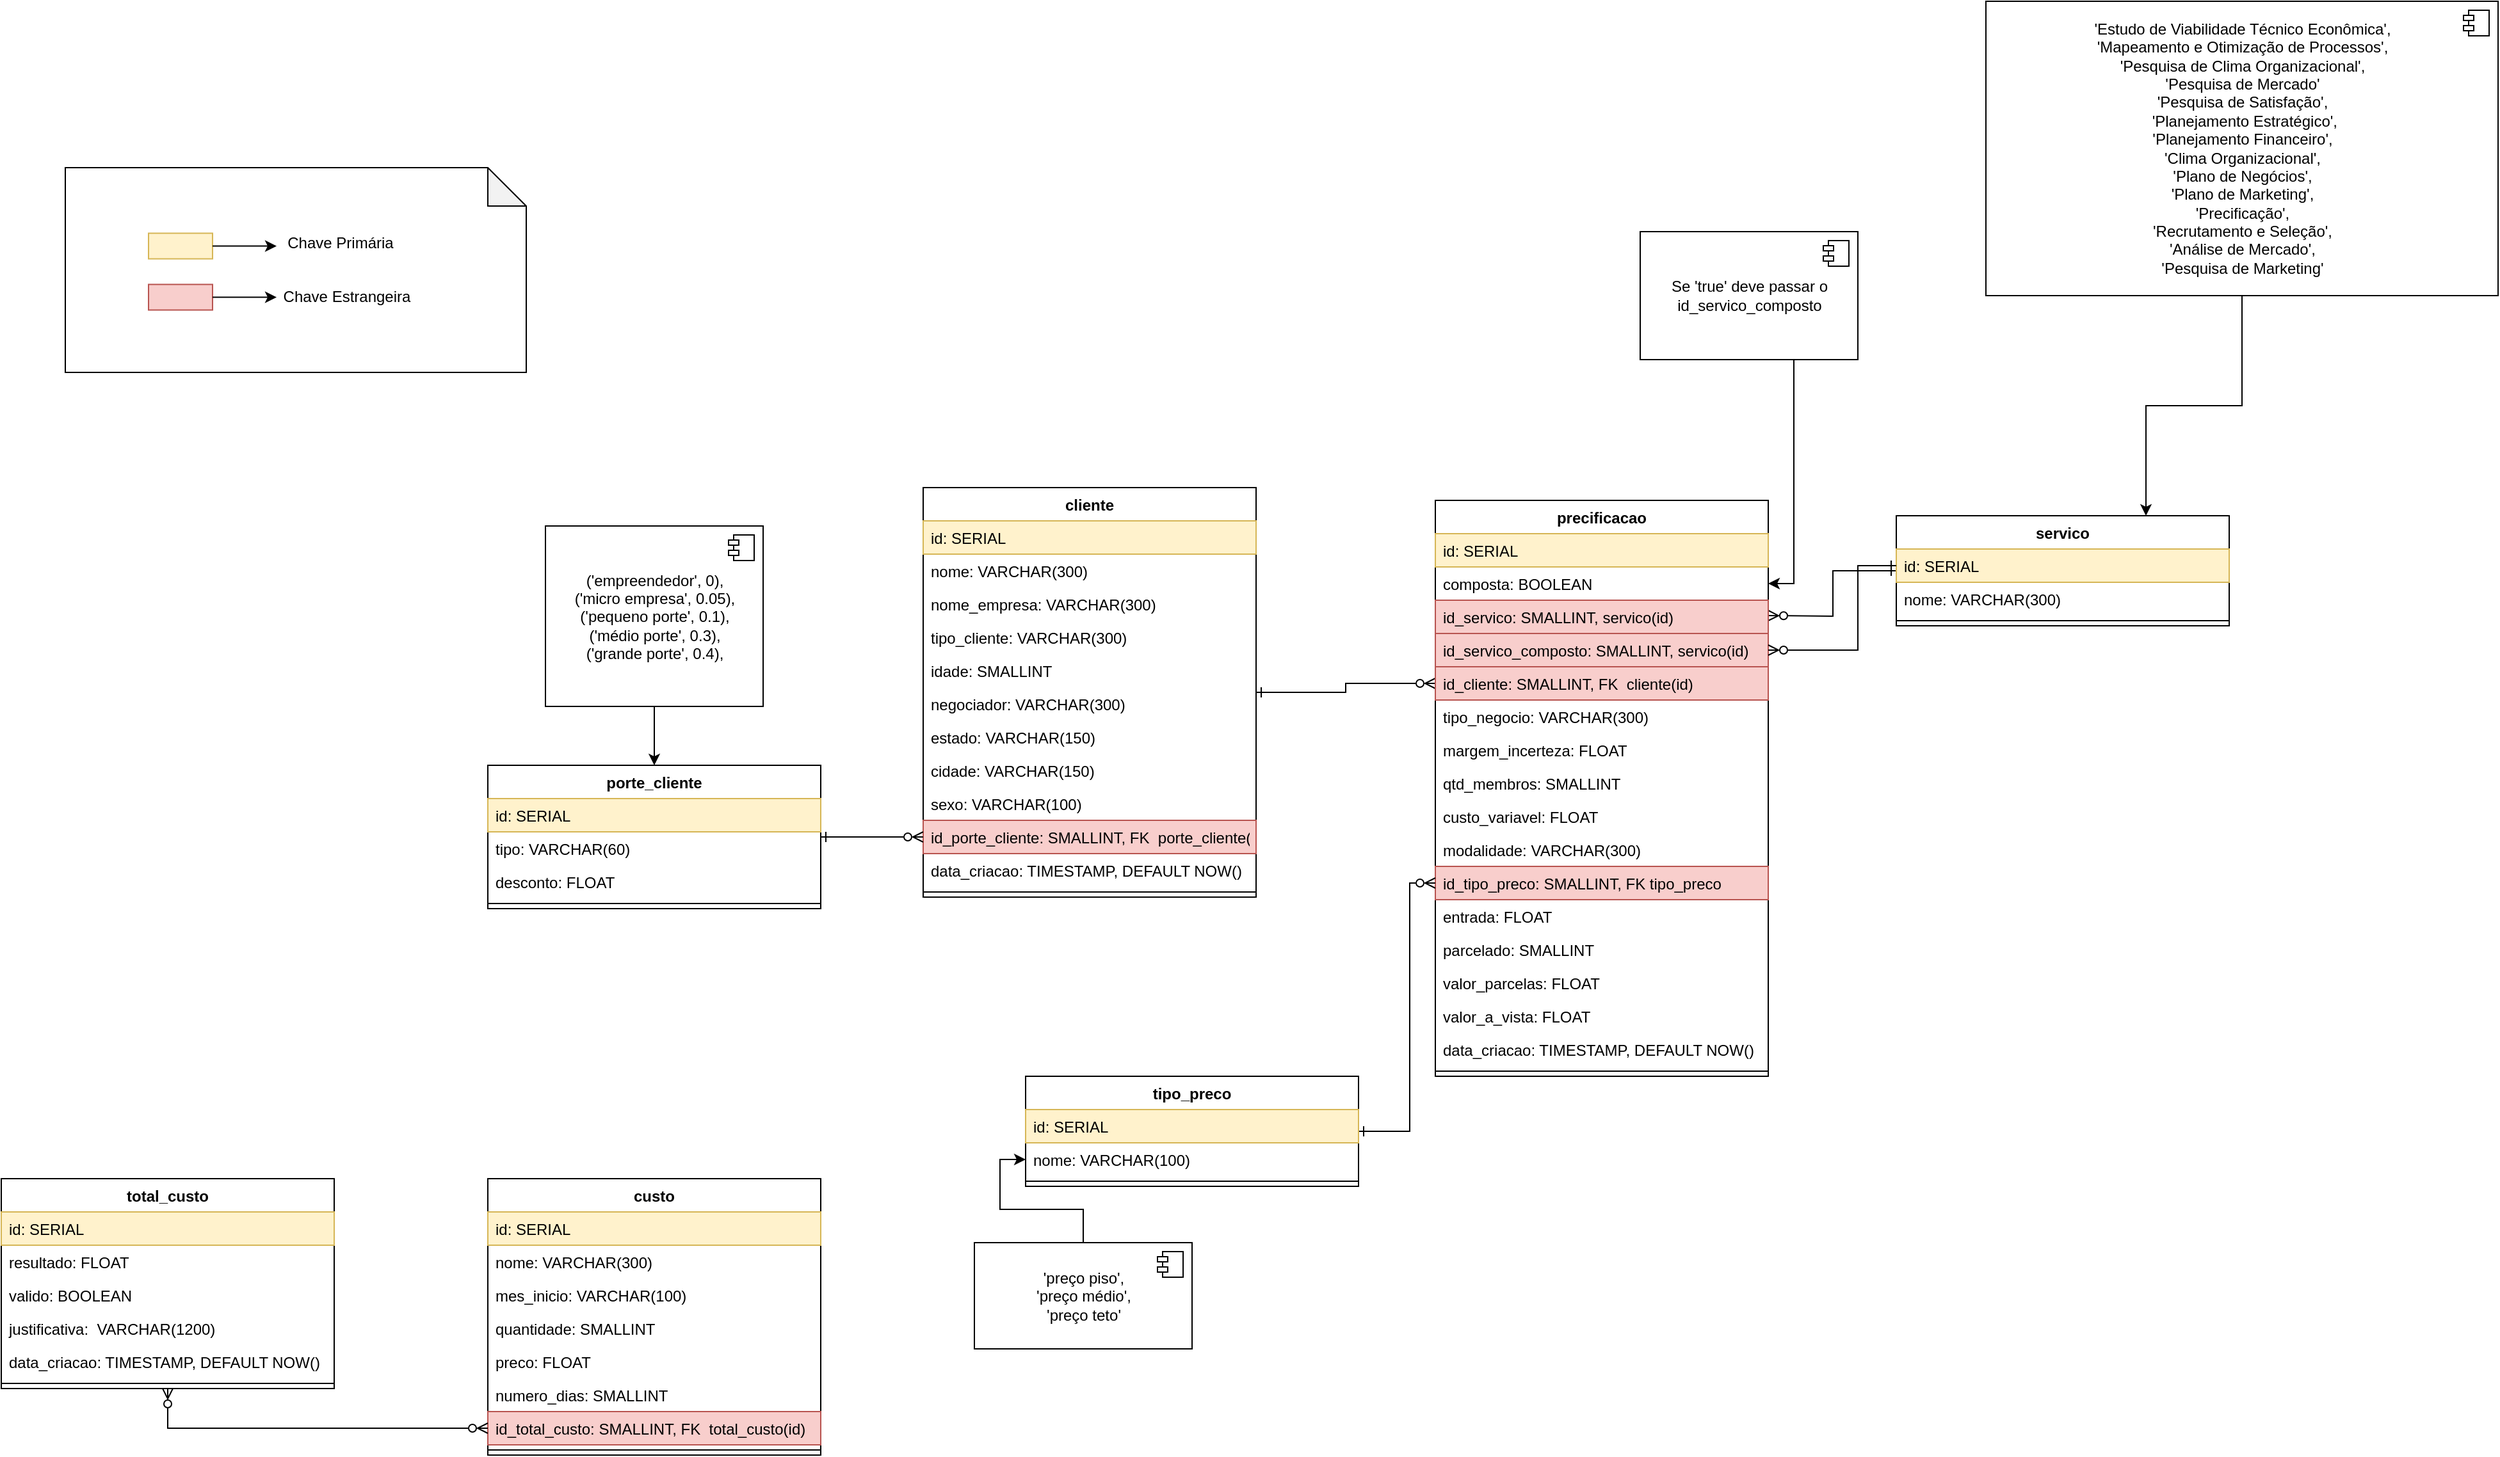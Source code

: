 <mxfile version="22.0.2" type="device">
  <diagram name="Página-1" id="OojbVuxw93xa1ULGr0nL">
    <mxGraphModel dx="1333" dy="753" grid="1" gridSize="10" guides="1" tooltips="1" connect="1" arrows="1" fold="1" page="1" pageScale="1" pageWidth="827" pageHeight="1169" math="0" shadow="0">
      <root>
        <mxCell id="0" />
        <mxCell id="1" parent="0" />
        <mxCell id="Xt7bGyLg8HDcr2M8Km3x-40" style="edgeStyle=orthogonalEdgeStyle;rounded=0;orthogonalLoop=1;jettySize=auto;html=1;endArrow=ERzeroToMany;endFill=0;startArrow=ERone;startFill=0;" parent="1" source="eECu6zsZxVr2fr7YNmku-34" edge="1">
          <mxGeometry relative="1" as="geometry">
            <mxPoint x="1490" y="620" as="targetPoint" />
          </mxGeometry>
        </mxCell>
        <mxCell id="eECu6zsZxVr2fr7YNmku-34" value="servico" style="swimlane;fontStyle=1;align=center;verticalAlign=top;childLayout=stackLayout;horizontal=1;startSize=26;horizontalStack=0;resizeParent=1;resizeParentMax=0;resizeLast=0;collapsible=1;marginBottom=0;" parent="1" vertex="1">
          <mxGeometry x="1590" y="542" width="260" height="86" as="geometry" />
        </mxCell>
        <mxCell id="eECu6zsZxVr2fr7YNmku-35" value="id: SERIAL" style="text;align=left;verticalAlign=top;spacingLeft=4;spacingRight=4;overflow=hidden;rotatable=0;points=[[0,0.5],[1,0.5]];portConstraint=eastwest;fillColor=#fff2cc;strokeColor=#d6b656;" parent="eECu6zsZxVr2fr7YNmku-34" vertex="1">
          <mxGeometry y="26" width="260" height="26" as="geometry" />
        </mxCell>
        <mxCell id="eECu6zsZxVr2fr7YNmku-36" value="nome: VARCHAR(300)" style="text;align=left;verticalAlign=top;spacingLeft=4;spacingRight=4;overflow=hidden;rotatable=0;points=[[0,0.5],[1,0.5]];portConstraint=eastwest;rounded=0;shadow=0;html=0;" parent="eECu6zsZxVr2fr7YNmku-34" vertex="1">
          <mxGeometry y="52" width="260" height="26" as="geometry" />
        </mxCell>
        <mxCell id="eECu6zsZxVr2fr7YNmku-37" value="" style="line;strokeWidth=1;fillColor=none;align=left;verticalAlign=middle;spacingTop=-1;spacingLeft=3;spacingRight=3;rotatable=0;labelPosition=right;points=[];portConstraint=eastwest;strokeColor=inherit;" parent="eECu6zsZxVr2fr7YNmku-34" vertex="1">
          <mxGeometry y="78" width="260" height="8" as="geometry" />
        </mxCell>
        <mxCell id="Xt7bGyLg8HDcr2M8Km3x-41" style="edgeStyle=orthogonalEdgeStyle;rounded=0;orthogonalLoop=1;jettySize=auto;html=1;entryX=0.75;entryY=0;entryDx=0;entryDy=0;" parent="1" source="eECu6zsZxVr2fr7YNmku-39" target="eECu6zsZxVr2fr7YNmku-34" edge="1">
          <mxGeometry relative="1" as="geometry" />
        </mxCell>
        <mxCell id="eECu6zsZxVr2fr7YNmku-39" value="&#39;Estudo de Viabilidade Técnico Econômica&#39;, &lt;br&gt;&#39;Mapeamento e Otimização de Processos&#39;,&lt;br style=&quot;border-color: var(--border-color); padding: 0px; margin: 0px; text-align: left;&quot;&gt;&lt;span style=&quot;text-align: left;&quot;&gt;&#39;Pesquisa de Clima Organizacional&#39;,&lt;br&gt;&#39;Pesquisa de Mercado&#39;&lt;br&gt;&#39;Pesquisa de Satisfação&#39;,&lt;br&gt;&amp;nbsp;&#39;Planejamento Estratégico&#39;,&lt;br&gt;&#39;Planejamento Financeiro&#39;,&lt;br&gt;&#39;Clima Organizacional&#39;,&lt;br&gt;&#39;Plano de Negócios&#39;,&lt;br&gt;&#39;Plano de Marketing&#39;,&lt;br&gt;&#39;Precificação&#39;,&lt;br&gt;&#39;Recrutamento e Seleção&#39;,&lt;br&gt;&#39;Análise de Mercado&#39;,&lt;br&gt;&#39;Pesquisa de Marketing&#39;&lt;br&gt;&lt;/span&gt;" style="html=1;dropTarget=0;" parent="1" vertex="1">
          <mxGeometry x="1660" y="140" width="400" height="230" as="geometry" />
        </mxCell>
        <mxCell id="eECu6zsZxVr2fr7YNmku-40" value="" style="shape=module;jettyWidth=8;jettyHeight=4;" parent="eECu6zsZxVr2fr7YNmku-39" vertex="1">
          <mxGeometry x="1" width="20" height="20" relative="1" as="geometry">
            <mxPoint x="-27" y="7" as="offset" />
          </mxGeometry>
        </mxCell>
        <mxCell id="eECu6zsZxVr2fr7YNmku-97" value="" style="group" parent="1" vertex="1" connectable="0">
          <mxGeometry x="160" y="270" width="360" height="160" as="geometry" />
        </mxCell>
        <mxCell id="eECu6zsZxVr2fr7YNmku-98" value="" style="shape=note;whiteSpace=wrap;html=1;backgroundOutline=1;darkOpacity=0.05;" parent="eECu6zsZxVr2fr7YNmku-97" vertex="1">
          <mxGeometry width="360" height="160" as="geometry" />
        </mxCell>
        <mxCell id="eECu6zsZxVr2fr7YNmku-99" value="" style="group" parent="eECu6zsZxVr2fr7YNmku-97" vertex="1" connectable="0">
          <mxGeometry x="65" y="46.25" width="210" height="67.5" as="geometry" />
        </mxCell>
        <mxCell id="eECu6zsZxVr2fr7YNmku-100" value="" style="rounded=0;whiteSpace=wrap;html=1;fillColor=#f8cecc;strokeColor=#b85450;" parent="eECu6zsZxVr2fr7YNmku-99" vertex="1">
          <mxGeometry y="45" width="50" height="20" as="geometry" />
        </mxCell>
        <mxCell id="eECu6zsZxVr2fr7YNmku-101" value="" style="rounded=0;whiteSpace=wrap;html=1;fillColor=#fff2cc;strokeColor=#d6b656;" parent="eECu6zsZxVr2fr7YNmku-99" vertex="1">
          <mxGeometry y="5" width="50" height="20" as="geometry" />
        </mxCell>
        <mxCell id="eECu6zsZxVr2fr7YNmku-102" value="Chave Primária" style="text;html=1;strokeColor=none;fillColor=none;align=center;verticalAlign=middle;whiteSpace=wrap;rounded=0;" parent="eECu6zsZxVr2fr7YNmku-99" vertex="1">
          <mxGeometry x="100" width="100" height="25" as="geometry" />
        </mxCell>
        <mxCell id="eECu6zsZxVr2fr7YNmku-103" value="Chave Estrangeira" style="text;html=1;strokeColor=none;fillColor=none;align=center;verticalAlign=middle;whiteSpace=wrap;rounded=0;" parent="eECu6zsZxVr2fr7YNmku-99" vertex="1">
          <mxGeometry x="100" y="42.5" width="110" height="25" as="geometry" />
        </mxCell>
        <mxCell id="eECu6zsZxVr2fr7YNmku-104" value="" style="endArrow=classic;html=1;rounded=0;exitX=1;exitY=0.5;exitDx=0;exitDy=0;entryX=0;entryY=0.5;entryDx=0;entryDy=0;" parent="eECu6zsZxVr2fr7YNmku-99" source="eECu6zsZxVr2fr7YNmku-100" target="eECu6zsZxVr2fr7YNmku-103" edge="1">
          <mxGeometry width="50" height="50" relative="1" as="geometry">
            <mxPoint x="50" y="95" as="sourcePoint" />
            <mxPoint x="100" y="45" as="targetPoint" />
            <Array as="points">
              <mxPoint x="70" y="55" />
            </Array>
          </mxGeometry>
        </mxCell>
        <mxCell id="eECu6zsZxVr2fr7YNmku-105" value="" style="endArrow=classic;html=1;rounded=0;exitX=1;exitY=0.5;exitDx=0;exitDy=0;" parent="eECu6zsZxVr2fr7YNmku-99" source="eECu6zsZxVr2fr7YNmku-101" edge="1">
          <mxGeometry width="50" height="50" relative="1" as="geometry">
            <mxPoint x="90" y="155" as="sourcePoint" />
            <mxPoint x="100" y="15" as="targetPoint" />
          </mxGeometry>
        </mxCell>
        <mxCell id="Xt7bGyLg8HDcr2M8Km3x-54" style="edgeStyle=orthogonalEdgeStyle;rounded=0;orthogonalLoop=1;jettySize=auto;html=1;entryX=0;entryY=0.5;entryDx=0;entryDy=0;endArrow=ERzeroToMany;endFill=0;startArrow=ERone;startFill=0;" parent="1" source="Xt7bGyLg8HDcr2M8Km3x-1" target="Xt7bGyLg8HDcr2M8Km3x-32" edge="1">
          <mxGeometry relative="1" as="geometry" />
        </mxCell>
        <mxCell id="Xt7bGyLg8HDcr2M8Km3x-1" value="cliente" style="swimlane;fontStyle=1;align=center;verticalAlign=top;childLayout=stackLayout;horizontal=1;startSize=26;horizontalStack=0;resizeParent=1;resizeParentMax=0;resizeLast=0;collapsible=1;marginBottom=0;" parent="1" vertex="1">
          <mxGeometry x="830" y="520" width="260" height="320" as="geometry" />
        </mxCell>
        <mxCell id="Xt7bGyLg8HDcr2M8Km3x-2" value="id: SERIAL" style="text;align=left;verticalAlign=top;spacingLeft=4;spacingRight=4;overflow=hidden;rotatable=0;points=[[0,0.5],[1,0.5]];portConstraint=eastwest;fillColor=#fff2cc;strokeColor=#d6b656;" parent="Xt7bGyLg8HDcr2M8Km3x-1" vertex="1">
          <mxGeometry y="26" width="260" height="26" as="geometry" />
        </mxCell>
        <mxCell id="Xt7bGyLg8HDcr2M8Km3x-3" value="nome: VARCHAR(300)" style="text;align=left;verticalAlign=top;spacingLeft=4;spacingRight=4;overflow=hidden;rotatable=0;points=[[0,0.5],[1,0.5]];portConstraint=eastwest;rounded=0;shadow=0;html=0;" parent="Xt7bGyLg8HDcr2M8Km3x-1" vertex="1">
          <mxGeometry y="52" width="260" height="26" as="geometry" />
        </mxCell>
        <mxCell id="Xt7bGyLg8HDcr2M8Km3x-5" value="nome_empresa: VARCHAR(300)" style="text;align=left;verticalAlign=top;spacingLeft=4;spacingRight=4;overflow=hidden;rotatable=0;points=[[0,0.5],[1,0.5]];portConstraint=eastwest;rounded=0;shadow=0;html=0;" parent="Xt7bGyLg8HDcr2M8Km3x-1" vertex="1">
          <mxGeometry y="78" width="260" height="26" as="geometry" />
        </mxCell>
        <mxCell id="Xt7bGyLg8HDcr2M8Km3x-6" value="tipo_cliente: VARCHAR(300)" style="text;align=left;verticalAlign=top;spacingLeft=4;spacingRight=4;overflow=hidden;rotatable=0;points=[[0,0.5],[1,0.5]];portConstraint=eastwest;rounded=0;shadow=0;html=0;" parent="Xt7bGyLg8HDcr2M8Km3x-1" vertex="1">
          <mxGeometry y="104" width="260" height="26" as="geometry" />
        </mxCell>
        <mxCell id="Xt7bGyLg8HDcr2M8Km3x-7" value="idade: SMALLINT" style="text;align=left;verticalAlign=top;spacingLeft=4;spacingRight=4;overflow=hidden;rotatable=0;points=[[0,0.5],[1,0.5]];portConstraint=eastwest;rounded=0;shadow=0;html=0;" parent="Xt7bGyLg8HDcr2M8Km3x-1" vertex="1">
          <mxGeometry y="130" width="260" height="26" as="geometry" />
        </mxCell>
        <mxCell id="Xt7bGyLg8HDcr2M8Km3x-8" value="negociador: VARCHAR(300)" style="text;align=left;verticalAlign=top;spacingLeft=4;spacingRight=4;overflow=hidden;rotatable=0;points=[[0,0.5],[1,0.5]];portConstraint=eastwest;rounded=0;shadow=0;html=0;" parent="Xt7bGyLg8HDcr2M8Km3x-1" vertex="1">
          <mxGeometry y="156" width="260" height="26" as="geometry" />
        </mxCell>
        <mxCell id="Xt7bGyLg8HDcr2M8Km3x-9" value="estado: VARCHAR(150)" style="text;align=left;verticalAlign=top;spacingLeft=4;spacingRight=4;overflow=hidden;rotatable=0;points=[[0,0.5],[1,0.5]];portConstraint=eastwest;rounded=0;shadow=0;html=0;" parent="Xt7bGyLg8HDcr2M8Km3x-1" vertex="1">
          <mxGeometry y="182" width="260" height="26" as="geometry" />
        </mxCell>
        <mxCell id="Xt7bGyLg8HDcr2M8Km3x-11" value="cidade: VARCHAR(150)" style="text;align=left;verticalAlign=top;spacingLeft=4;spacingRight=4;overflow=hidden;rotatable=0;points=[[0,0.5],[1,0.5]];portConstraint=eastwest;rounded=0;shadow=0;html=0;" parent="Xt7bGyLg8HDcr2M8Km3x-1" vertex="1">
          <mxGeometry y="208" width="260" height="26" as="geometry" />
        </mxCell>
        <mxCell id="Xt7bGyLg8HDcr2M8Km3x-10" value="sexo: VARCHAR(100)" style="text;align=left;verticalAlign=top;spacingLeft=4;spacingRight=4;overflow=hidden;rotatable=0;points=[[0,0.5],[1,0.5]];portConstraint=eastwest;rounded=0;shadow=0;html=0;" parent="Xt7bGyLg8HDcr2M8Km3x-1" vertex="1">
          <mxGeometry y="234" width="260" height="26" as="geometry" />
        </mxCell>
        <mxCell id="Xt7bGyLg8HDcr2M8Km3x-12" value="id_porte_cliente: SMALLINT, FK  porte_cliente(id)" style="text;align=left;verticalAlign=top;spacingLeft=4;spacingRight=4;overflow=hidden;rotatable=0;points=[[0,0.5],[1,0.5]];portConstraint=eastwest;rounded=0;shadow=0;html=0;fillColor=#f8cecc;strokeColor=#b85450;" parent="Xt7bGyLg8HDcr2M8Km3x-1" vertex="1">
          <mxGeometry y="260" width="260" height="26" as="geometry" />
        </mxCell>
        <mxCell id="3DhGtUNR9gq0dcqXQN8T-7" value="data_criacao: TIMESTAMP, DEFAULT NOW()" style="text;align=left;verticalAlign=top;spacingLeft=4;spacingRight=4;overflow=hidden;rotatable=0;points=[[0,0.5],[1,0.5]];portConstraint=eastwest;rounded=0;shadow=0;html=0;" parent="Xt7bGyLg8HDcr2M8Km3x-1" vertex="1">
          <mxGeometry y="286" width="260" height="26" as="geometry" />
        </mxCell>
        <mxCell id="Xt7bGyLg8HDcr2M8Km3x-4" value="" style="line;strokeWidth=1;fillColor=none;align=left;verticalAlign=middle;spacingTop=-1;spacingLeft=3;spacingRight=3;rotatable=0;labelPosition=right;points=[];portConstraint=eastwest;strokeColor=inherit;" parent="Xt7bGyLg8HDcr2M8Km3x-1" vertex="1">
          <mxGeometry y="312" width="260" height="8" as="geometry" />
        </mxCell>
        <mxCell id="Xt7bGyLg8HDcr2M8Km3x-18" style="edgeStyle=orthogonalEdgeStyle;rounded=0;orthogonalLoop=1;jettySize=auto;html=1;entryX=0;entryY=0.5;entryDx=0;entryDy=0;startArrow=ERone;startFill=0;endArrow=ERzeroToMany;endFill=0;" parent="1" source="Xt7bGyLg8HDcr2M8Km3x-13" target="Xt7bGyLg8HDcr2M8Km3x-12" edge="1">
          <mxGeometry relative="1" as="geometry">
            <mxPoint x="1170" y="790" as="targetPoint" />
          </mxGeometry>
        </mxCell>
        <mxCell id="Xt7bGyLg8HDcr2M8Km3x-13" value="porte_cliente" style="swimlane;fontStyle=1;align=center;verticalAlign=top;childLayout=stackLayout;horizontal=1;startSize=26;horizontalStack=0;resizeParent=1;resizeParentMax=0;resizeLast=0;collapsible=1;marginBottom=0;" parent="1" vertex="1">
          <mxGeometry x="490" y="737" width="260" height="112" as="geometry" />
        </mxCell>
        <mxCell id="Xt7bGyLg8HDcr2M8Km3x-14" value="id: SERIAL" style="text;align=left;verticalAlign=top;spacingLeft=4;spacingRight=4;overflow=hidden;rotatable=0;points=[[0,0.5],[1,0.5]];portConstraint=eastwest;fillColor=#fff2cc;strokeColor=#d6b656;" parent="Xt7bGyLg8HDcr2M8Km3x-13" vertex="1">
          <mxGeometry y="26" width="260" height="26" as="geometry" />
        </mxCell>
        <mxCell id="Xt7bGyLg8HDcr2M8Km3x-15" value="tipo: VARCHAR(60)" style="text;align=left;verticalAlign=top;spacingLeft=4;spacingRight=4;overflow=hidden;rotatable=0;points=[[0,0.5],[1,0.5]];portConstraint=eastwest;rounded=0;shadow=0;html=0;" parent="Xt7bGyLg8HDcr2M8Km3x-13" vertex="1">
          <mxGeometry y="52" width="260" height="26" as="geometry" />
        </mxCell>
        <mxCell id="Xt7bGyLg8HDcr2M8Km3x-16" value="desconto: FLOAT" style="text;align=left;verticalAlign=top;spacingLeft=4;spacingRight=4;overflow=hidden;rotatable=0;points=[[0,0.5],[1,0.5]];portConstraint=eastwest;rounded=0;shadow=0;html=0;" parent="Xt7bGyLg8HDcr2M8Km3x-13" vertex="1">
          <mxGeometry y="78" width="260" height="26" as="geometry" />
        </mxCell>
        <mxCell id="Xt7bGyLg8HDcr2M8Km3x-17" value="" style="line;strokeWidth=1;fillColor=none;align=left;verticalAlign=middle;spacingTop=-1;spacingLeft=3;spacingRight=3;rotatable=0;labelPosition=right;points=[];portConstraint=eastwest;strokeColor=inherit;" parent="Xt7bGyLg8HDcr2M8Km3x-13" vertex="1">
          <mxGeometry y="104" width="260" height="8" as="geometry" />
        </mxCell>
        <mxCell id="Xt7bGyLg8HDcr2M8Km3x-53" style="edgeStyle=orthogonalEdgeStyle;rounded=0;orthogonalLoop=1;jettySize=auto;html=1;entryX=0.5;entryY=0;entryDx=0;entryDy=0;" parent="1" source="Xt7bGyLg8HDcr2M8Km3x-19" target="Xt7bGyLg8HDcr2M8Km3x-13" edge="1">
          <mxGeometry relative="1" as="geometry" />
        </mxCell>
        <mxCell id="Xt7bGyLg8HDcr2M8Km3x-19" value="(&#39;empreendedor&#39;, 0), &lt;br&gt;(&#39;micro empresa&#39;, 0.05),&lt;br style=&quot;border-color: var(--border-color); padding: 0px; margin: 0px; text-align: left;&quot;&gt;(&lt;span style=&quot;text-align: left;&quot;&gt;&#39;pequeno porte&#39;, 0.1),&lt;/span&gt;&lt;br&gt;(&lt;span style=&quot;border-color: var(--border-color); text-align: left;&quot;&gt;&#39;médio porte&#39;, 0.3),&lt;br&gt;&lt;/span&gt;(&#39;grande porte&#39;, 0.4),&lt;span style=&quot;text-align: left;&quot;&gt;&lt;br&gt;&lt;/span&gt;" style="html=1;dropTarget=0;" parent="1" vertex="1">
          <mxGeometry x="535" y="550" width="170" height="141" as="geometry" />
        </mxCell>
        <mxCell id="Xt7bGyLg8HDcr2M8Km3x-20" value="" style="shape=module;jettyWidth=8;jettyHeight=4;" parent="Xt7bGyLg8HDcr2M8Km3x-19" vertex="1">
          <mxGeometry x="1" width="20" height="20" relative="1" as="geometry">
            <mxPoint x="-27" y="7" as="offset" />
          </mxGeometry>
        </mxCell>
        <mxCell id="Xt7bGyLg8HDcr2M8Km3x-22" value="precificacao" style="swimlane;fontStyle=1;align=center;verticalAlign=top;childLayout=stackLayout;horizontal=1;startSize=26;horizontalStack=0;resizeParent=1;resizeParentMax=0;resizeLast=0;collapsible=1;marginBottom=0;" parent="1" vertex="1">
          <mxGeometry x="1230" y="530" width="260" height="450" as="geometry" />
        </mxCell>
        <mxCell id="Xt7bGyLg8HDcr2M8Km3x-23" value="id: SERIAL" style="text;align=left;verticalAlign=top;spacingLeft=4;spacingRight=4;overflow=hidden;rotatable=0;points=[[0,0.5],[1,0.5]];portConstraint=eastwest;fillColor=#fff2cc;strokeColor=#d6b656;" parent="Xt7bGyLg8HDcr2M8Km3x-22" vertex="1">
          <mxGeometry y="26" width="260" height="26" as="geometry" />
        </mxCell>
        <mxCell id="Xt7bGyLg8HDcr2M8Km3x-31" value="composta: BOOLEAN" style="text;align=left;verticalAlign=top;spacingLeft=4;spacingRight=4;overflow=hidden;rotatable=0;points=[[0,0.5],[1,0.5]];portConstraint=eastwest;rounded=0;shadow=0;html=0;" parent="Xt7bGyLg8HDcr2M8Km3x-22" vertex="1">
          <mxGeometry y="52" width="260" height="26" as="geometry" />
        </mxCell>
        <mxCell id="Xt7bGyLg8HDcr2M8Km3x-42" value="id_servico: SMALLINT, servico(id)" style="text;align=left;verticalAlign=top;spacingLeft=4;spacingRight=4;overflow=hidden;rotatable=0;points=[[0,0.5],[1,0.5]];portConstraint=eastwest;rounded=0;shadow=0;html=0;fillColor=#f8cecc;strokeColor=#b85450;" parent="Xt7bGyLg8HDcr2M8Km3x-22" vertex="1">
          <mxGeometry y="78" width="260" height="26" as="geometry" />
        </mxCell>
        <mxCell id="Xt7bGyLg8HDcr2M8Km3x-34" value="id_servico_composto: SMALLINT, servico(id)" style="text;align=left;verticalAlign=top;spacingLeft=4;spacingRight=4;overflow=hidden;rotatable=0;points=[[0,0.5],[1,0.5]];portConstraint=eastwest;rounded=0;shadow=0;html=0;fillColor=#f8cecc;strokeColor=#b85450;" parent="Xt7bGyLg8HDcr2M8Km3x-22" vertex="1">
          <mxGeometry y="104" width="260" height="26" as="geometry" />
        </mxCell>
        <mxCell id="Xt7bGyLg8HDcr2M8Km3x-32" value="id_cliente: SMALLINT, FK  cliente(id)" style="text;align=left;verticalAlign=top;spacingLeft=4;spacingRight=4;overflow=hidden;rotatable=0;points=[[0,0.5],[1,0.5]];portConstraint=eastwest;rounded=0;shadow=0;html=0;fillColor=#f8cecc;strokeColor=#b85450;" parent="Xt7bGyLg8HDcr2M8Km3x-22" vertex="1">
          <mxGeometry y="130" width="260" height="26" as="geometry" />
        </mxCell>
        <mxCell id="Xt7bGyLg8HDcr2M8Km3x-49" value="tipo_negocio: VARCHAR(300)" style="text;align=left;verticalAlign=top;spacingLeft=4;spacingRight=4;overflow=hidden;rotatable=0;points=[[0,0.5],[1,0.5]];portConstraint=eastwest;rounded=0;shadow=0;html=0;" parent="Xt7bGyLg8HDcr2M8Km3x-22" vertex="1">
          <mxGeometry y="156" width="260" height="26" as="geometry" />
        </mxCell>
        <mxCell id="Xt7bGyLg8HDcr2M8Km3x-51" value="margem_incerteza: FLOAT" style="text;align=left;verticalAlign=top;spacingLeft=4;spacingRight=4;overflow=hidden;rotatable=0;points=[[0,0.5],[1,0.5]];portConstraint=eastwest;rounded=0;shadow=0;html=0;" parent="Xt7bGyLg8HDcr2M8Km3x-22" vertex="1">
          <mxGeometry y="182" width="260" height="26" as="geometry" />
        </mxCell>
        <mxCell id="Xt7bGyLg8HDcr2M8Km3x-56" value="qtd_membros: SMALLINT" style="text;align=left;verticalAlign=top;spacingLeft=4;spacingRight=4;overflow=hidden;rotatable=0;points=[[0,0.5],[1,0.5]];portConstraint=eastwest;rounded=0;shadow=0;html=0;" parent="Xt7bGyLg8HDcr2M8Km3x-22" vertex="1">
          <mxGeometry y="208" width="260" height="26" as="geometry" />
        </mxCell>
        <mxCell id="Xt7bGyLg8HDcr2M8Km3x-55" value="custo_variavel: FLOAT" style="text;align=left;verticalAlign=top;spacingLeft=4;spacingRight=4;overflow=hidden;rotatable=0;points=[[0,0.5],[1,0.5]];portConstraint=eastwest;rounded=0;shadow=0;html=0;" parent="Xt7bGyLg8HDcr2M8Km3x-22" vertex="1">
          <mxGeometry y="234" width="260" height="26" as="geometry" />
        </mxCell>
        <mxCell id="Xt7bGyLg8HDcr2M8Km3x-58" value="modalidade: VARCHAR(300)" style="text;align=left;verticalAlign=top;spacingLeft=4;spacingRight=4;overflow=hidden;rotatable=0;points=[[0,0.5],[1,0.5]];portConstraint=eastwest;rounded=0;shadow=0;html=0;" parent="Xt7bGyLg8HDcr2M8Km3x-22" vertex="1">
          <mxGeometry y="260" width="260" height="26" as="geometry" />
        </mxCell>
        <mxCell id="Xt7bGyLg8HDcr2M8Km3x-57" value="id_tipo_preco: SMALLINT, FK tipo_preco" style="text;align=left;verticalAlign=top;spacingLeft=4;spacingRight=4;overflow=hidden;rotatable=0;points=[[0,0.5],[1,0.5]];portConstraint=eastwest;rounded=0;shadow=0;html=0;fillColor=#f8cecc;strokeColor=#b85450;" parent="Xt7bGyLg8HDcr2M8Km3x-22" vertex="1">
          <mxGeometry y="286" width="260" height="26" as="geometry" />
        </mxCell>
        <mxCell id="Xt7bGyLg8HDcr2M8Km3x-73" value="entrada: FLOAT" style="text;align=left;verticalAlign=top;spacingLeft=4;spacingRight=4;overflow=hidden;rotatable=0;points=[[0,0.5],[1,0.5]];portConstraint=eastwest;rounded=0;shadow=0;html=0;" parent="Xt7bGyLg8HDcr2M8Km3x-22" vertex="1">
          <mxGeometry y="312" width="260" height="26" as="geometry" />
        </mxCell>
        <mxCell id="Xt7bGyLg8HDcr2M8Km3x-75" value="parcelado: SMALLINT" style="text;align=left;verticalAlign=top;spacingLeft=4;spacingRight=4;overflow=hidden;rotatable=0;points=[[0,0.5],[1,0.5]];portConstraint=eastwest;rounded=0;shadow=0;html=0;" parent="Xt7bGyLg8HDcr2M8Km3x-22" vertex="1">
          <mxGeometry y="338" width="260" height="26" as="geometry" />
        </mxCell>
        <mxCell id="Xt7bGyLg8HDcr2M8Km3x-74" value="valor_parcelas: FLOAT" style="text;align=left;verticalAlign=top;spacingLeft=4;spacingRight=4;overflow=hidden;rotatable=0;points=[[0,0.5],[1,0.5]];portConstraint=eastwest;rounded=0;shadow=0;html=0;" parent="Xt7bGyLg8HDcr2M8Km3x-22" vertex="1">
          <mxGeometry y="364" width="260" height="26" as="geometry" />
        </mxCell>
        <mxCell id="Xt7bGyLg8HDcr2M8Km3x-76" value="valor_a_vista: FLOAT" style="text;align=left;verticalAlign=top;spacingLeft=4;spacingRight=4;overflow=hidden;rotatable=0;points=[[0,0.5],[1,0.5]];portConstraint=eastwest;rounded=0;shadow=0;html=0;" parent="Xt7bGyLg8HDcr2M8Km3x-22" vertex="1">
          <mxGeometry y="390" width="260" height="26" as="geometry" />
        </mxCell>
        <mxCell id="3DhGtUNR9gq0dcqXQN8T-8" value="data_criacao: TIMESTAMP, DEFAULT NOW()" style="text;align=left;verticalAlign=top;spacingLeft=4;spacingRight=4;overflow=hidden;rotatable=0;points=[[0,0.5],[1,0.5]];portConstraint=eastwest;rounded=0;shadow=0;html=0;" parent="Xt7bGyLg8HDcr2M8Km3x-22" vertex="1">
          <mxGeometry y="416" width="260" height="26" as="geometry" />
        </mxCell>
        <mxCell id="Xt7bGyLg8HDcr2M8Km3x-33" value="" style="line;strokeWidth=1;fillColor=none;align=left;verticalAlign=middle;spacingTop=-1;spacingLeft=3;spacingRight=3;rotatable=0;labelPosition=right;points=[];portConstraint=eastwest;strokeColor=inherit;" parent="Xt7bGyLg8HDcr2M8Km3x-22" vertex="1">
          <mxGeometry y="442" width="260" height="8" as="geometry" />
        </mxCell>
        <mxCell id="Xt7bGyLg8HDcr2M8Km3x-45" style="edgeStyle=orthogonalEdgeStyle;rounded=0;orthogonalLoop=1;jettySize=auto;html=1;entryX=1;entryY=0.5;entryDx=0;entryDy=0;exitX=0.5;exitY=1;exitDx=0;exitDy=0;" parent="1" source="Xt7bGyLg8HDcr2M8Km3x-43" target="Xt7bGyLg8HDcr2M8Km3x-31" edge="1">
          <mxGeometry relative="1" as="geometry">
            <mxPoint x="1510" y="600" as="targetPoint" />
            <Array as="points">
              <mxPoint x="1510" y="420" />
              <mxPoint x="1510" y="595" />
            </Array>
          </mxGeometry>
        </mxCell>
        <mxCell id="Xt7bGyLg8HDcr2M8Km3x-43" value="&lt;span style=&quot;text-align: left;&quot;&gt;Se &#39;true&#39; deve passar o &lt;br&gt;id_servico_composto&lt;br&gt;&lt;/span&gt;" style="html=1;dropTarget=0;" parent="1" vertex="1">
          <mxGeometry x="1390" y="320" width="170" height="100" as="geometry" />
        </mxCell>
        <mxCell id="Xt7bGyLg8HDcr2M8Km3x-44" value="" style="shape=module;jettyWidth=8;jettyHeight=4;" parent="Xt7bGyLg8HDcr2M8Km3x-43" vertex="1">
          <mxGeometry x="1" width="20" height="20" relative="1" as="geometry">
            <mxPoint x="-27" y="7" as="offset" />
          </mxGeometry>
        </mxCell>
        <mxCell id="Xt7bGyLg8HDcr2M8Km3x-46" style="edgeStyle=orthogonalEdgeStyle;rounded=0;orthogonalLoop=1;jettySize=auto;html=1;endArrow=ERzeroToMany;endFill=0;startArrow=ERone;startFill=0;entryX=1;entryY=0.5;entryDx=0;entryDy=0;exitX=0;exitY=0.5;exitDx=0;exitDy=0;" parent="1" source="eECu6zsZxVr2fr7YNmku-35" target="Xt7bGyLg8HDcr2M8Km3x-34" edge="1">
          <mxGeometry relative="1" as="geometry">
            <mxPoint x="1510" y="675" as="targetPoint" />
            <mxPoint x="1570" y="640" as="sourcePoint" />
            <Array as="points">
              <mxPoint x="1560" y="581" />
              <mxPoint x="1560" y="647" />
            </Array>
          </mxGeometry>
        </mxCell>
        <mxCell id="Xt7bGyLg8HDcr2M8Km3x-68" style="edgeStyle=orthogonalEdgeStyle;rounded=0;orthogonalLoop=1;jettySize=auto;html=1;entryX=0;entryY=0.5;entryDx=0;entryDy=0;endArrow=ERzeroToMany;endFill=0;startArrow=ERone;startFill=0;" parent="1" source="Xt7bGyLg8HDcr2M8Km3x-63" target="Xt7bGyLg8HDcr2M8Km3x-57" edge="1">
          <mxGeometry relative="1" as="geometry">
            <Array as="points">
              <mxPoint x="1210" y="1023" />
              <mxPoint x="1210" y="829" />
            </Array>
          </mxGeometry>
        </mxCell>
        <mxCell id="Xt7bGyLg8HDcr2M8Km3x-63" value="tipo_preco" style="swimlane;fontStyle=1;align=center;verticalAlign=top;childLayout=stackLayout;horizontal=1;startSize=26;horizontalStack=0;resizeParent=1;resizeParentMax=0;resizeLast=0;collapsible=1;marginBottom=0;" parent="1" vertex="1">
          <mxGeometry x="910" y="980" width="260" height="86" as="geometry" />
        </mxCell>
        <mxCell id="Xt7bGyLg8HDcr2M8Km3x-64" value="id: SERIAL" style="text;align=left;verticalAlign=top;spacingLeft=4;spacingRight=4;overflow=hidden;rotatable=0;points=[[0,0.5],[1,0.5]];portConstraint=eastwest;fillColor=#fff2cc;strokeColor=#d6b656;" parent="Xt7bGyLg8HDcr2M8Km3x-63" vertex="1">
          <mxGeometry y="26" width="260" height="26" as="geometry" />
        </mxCell>
        <mxCell id="Xt7bGyLg8HDcr2M8Km3x-65" value="nome: VARCHAR(100)" style="text;align=left;verticalAlign=top;spacingLeft=4;spacingRight=4;overflow=hidden;rotatable=0;points=[[0,0.5],[1,0.5]];portConstraint=eastwest;rounded=0;shadow=0;html=0;" parent="Xt7bGyLg8HDcr2M8Km3x-63" vertex="1">
          <mxGeometry y="52" width="260" height="26" as="geometry" />
        </mxCell>
        <mxCell id="Xt7bGyLg8HDcr2M8Km3x-66" value="" style="line;strokeWidth=1;fillColor=none;align=left;verticalAlign=middle;spacingTop=-1;spacingLeft=3;spacingRight=3;rotatable=0;labelPosition=right;points=[];portConstraint=eastwest;strokeColor=inherit;" parent="Xt7bGyLg8HDcr2M8Km3x-63" vertex="1">
          <mxGeometry y="78" width="260" height="8" as="geometry" />
        </mxCell>
        <mxCell id="Xt7bGyLg8HDcr2M8Km3x-71" style="edgeStyle=orthogonalEdgeStyle;rounded=0;orthogonalLoop=1;jettySize=auto;html=1;entryX=0;entryY=0.5;entryDx=0;entryDy=0;" parent="1" source="Xt7bGyLg8HDcr2M8Km3x-69" target="Xt7bGyLg8HDcr2M8Km3x-65" edge="1">
          <mxGeometry relative="1" as="geometry" />
        </mxCell>
        <mxCell id="Xt7bGyLg8HDcr2M8Km3x-69" value="&lt;span style=&quot;text-align: left;&quot;&gt;&#39;preço piso&#39;,&lt;br&gt;&#39;preço médio&#39;,&lt;br&gt;&#39;preço teto&#39;&lt;br&gt;&lt;/span&gt;" style="html=1;dropTarget=0;" parent="1" vertex="1">
          <mxGeometry x="870" y="1110" width="170" height="83" as="geometry" />
        </mxCell>
        <mxCell id="Xt7bGyLg8HDcr2M8Km3x-70" value="" style="shape=module;jettyWidth=8;jettyHeight=4;" parent="Xt7bGyLg8HDcr2M8Km3x-69" vertex="1">
          <mxGeometry x="1" width="20" height="20" relative="1" as="geometry">
            <mxPoint x="-27" y="7" as="offset" />
          </mxGeometry>
        </mxCell>
        <mxCell id="3DhGtUNR9gq0dcqXQN8T-9" value="custo" style="swimlane;fontStyle=1;align=center;verticalAlign=top;childLayout=stackLayout;horizontal=1;startSize=26;horizontalStack=0;resizeParent=1;resizeParentMax=0;resizeLast=0;collapsible=1;marginBottom=0;" parent="1" vertex="1">
          <mxGeometry x="490" y="1060" width="260" height="216" as="geometry" />
        </mxCell>
        <mxCell id="3DhGtUNR9gq0dcqXQN8T-10" value="id: SERIAL" style="text;align=left;verticalAlign=top;spacingLeft=4;spacingRight=4;overflow=hidden;rotatable=0;points=[[0,0.5],[1,0.5]];portConstraint=eastwest;fillColor=#fff2cc;strokeColor=#d6b656;" parent="3DhGtUNR9gq0dcqXQN8T-9" vertex="1">
          <mxGeometry y="26" width="260" height="26" as="geometry" />
        </mxCell>
        <mxCell id="3DhGtUNR9gq0dcqXQN8T-11" value="nome: VARCHAR(300)" style="text;align=left;verticalAlign=top;spacingLeft=4;spacingRight=4;overflow=hidden;rotatable=0;points=[[0,0.5],[1,0.5]];portConstraint=eastwest;rounded=0;shadow=0;html=0;" parent="3DhGtUNR9gq0dcqXQN8T-9" vertex="1">
          <mxGeometry y="52" width="260" height="26" as="geometry" />
        </mxCell>
        <mxCell id="3DhGtUNR9gq0dcqXQN8T-12" value="mes_inicio: VARCHAR(100)" style="text;align=left;verticalAlign=top;spacingLeft=4;spacingRight=4;overflow=hidden;rotatable=0;points=[[0,0.5],[1,0.5]];portConstraint=eastwest;rounded=0;shadow=0;html=0;" parent="3DhGtUNR9gq0dcqXQN8T-9" vertex="1">
          <mxGeometry y="78" width="260" height="26" as="geometry" />
        </mxCell>
        <mxCell id="3DhGtUNR9gq0dcqXQN8T-14" value="quantidade: SMALLINT" style="text;align=left;verticalAlign=top;spacingLeft=4;spacingRight=4;overflow=hidden;rotatable=0;points=[[0,0.5],[1,0.5]];portConstraint=eastwest;rounded=0;shadow=0;html=0;" parent="3DhGtUNR9gq0dcqXQN8T-9" vertex="1">
          <mxGeometry y="104" width="260" height="26" as="geometry" />
        </mxCell>
        <mxCell id="3DhGtUNR9gq0dcqXQN8T-15" value="preco: FLOAT" style="text;align=left;verticalAlign=top;spacingLeft=4;spacingRight=4;overflow=hidden;rotatable=0;points=[[0,0.5],[1,0.5]];portConstraint=eastwest;rounded=0;shadow=0;html=0;" parent="3DhGtUNR9gq0dcqXQN8T-9" vertex="1">
          <mxGeometry y="130" width="260" height="26" as="geometry" />
        </mxCell>
        <mxCell id="3DhGtUNR9gq0dcqXQN8T-16" value="numero_dias: SMALLINT" style="text;align=left;verticalAlign=top;spacingLeft=4;spacingRight=4;overflow=hidden;rotatable=0;points=[[0,0.5],[1,0.5]];portConstraint=eastwest;rounded=0;shadow=0;html=0;" parent="3DhGtUNR9gq0dcqXQN8T-9" vertex="1">
          <mxGeometry y="156" width="260" height="26" as="geometry" />
        </mxCell>
        <mxCell id="3DhGtUNR9gq0dcqXQN8T-20" value="id_total_custo: SMALLINT, FK  total_custo(id)" style="text;align=left;verticalAlign=top;spacingLeft=4;spacingRight=4;overflow=hidden;rotatable=0;points=[[0,0.5],[1,0.5]];portConstraint=eastwest;rounded=0;shadow=0;html=0;fillColor=#f8cecc;strokeColor=#b85450;" parent="3DhGtUNR9gq0dcqXQN8T-9" vertex="1">
          <mxGeometry y="182" width="260" height="26" as="geometry" />
        </mxCell>
        <mxCell id="3DhGtUNR9gq0dcqXQN8T-13" value="" style="line;strokeWidth=1;fillColor=none;align=left;verticalAlign=middle;spacingTop=-1;spacingLeft=3;spacingRight=3;rotatable=0;labelPosition=right;points=[];portConstraint=eastwest;strokeColor=inherit;" parent="3DhGtUNR9gq0dcqXQN8T-9" vertex="1">
          <mxGeometry y="208" width="260" height="8" as="geometry" />
        </mxCell>
        <mxCell id="3DhGtUNR9gq0dcqXQN8T-28" style="edgeStyle=orthogonalEdgeStyle;rounded=0;orthogonalLoop=1;jettySize=auto;html=1;entryX=0;entryY=0.5;entryDx=0;entryDy=0;endArrow=ERzeroToMany;endFill=0;startArrow=ERzeroToMany;startFill=0;" parent="1" source="3DhGtUNR9gq0dcqXQN8T-21" target="3DhGtUNR9gq0dcqXQN8T-20" edge="1">
          <mxGeometry relative="1" as="geometry">
            <mxPoint x="240" y="1300" as="targetPoint" />
          </mxGeometry>
        </mxCell>
        <mxCell id="3DhGtUNR9gq0dcqXQN8T-21" value="total_custo" style="swimlane;fontStyle=1;align=center;verticalAlign=top;childLayout=stackLayout;horizontal=1;startSize=26;horizontalStack=0;resizeParent=1;resizeParentMax=0;resizeLast=0;collapsible=1;marginBottom=0;" parent="1" vertex="1">
          <mxGeometry x="110" y="1060" width="260" height="164" as="geometry" />
        </mxCell>
        <mxCell id="3DhGtUNR9gq0dcqXQN8T-22" value="id: SERIAL" style="text;align=left;verticalAlign=top;spacingLeft=4;spacingRight=4;overflow=hidden;rotatable=0;points=[[0,0.5],[1,0.5]];portConstraint=eastwest;fillColor=#fff2cc;strokeColor=#d6b656;" parent="3DhGtUNR9gq0dcqXQN8T-21" vertex="1">
          <mxGeometry y="26" width="260" height="26" as="geometry" />
        </mxCell>
        <mxCell id="3DhGtUNR9gq0dcqXQN8T-23" value="resultado: FLOAT" style="text;align=left;verticalAlign=top;spacingLeft=4;spacingRight=4;overflow=hidden;rotatable=0;points=[[0,0.5],[1,0.5]];portConstraint=eastwest;rounded=0;shadow=0;html=0;" parent="3DhGtUNR9gq0dcqXQN8T-21" vertex="1">
          <mxGeometry y="52" width="260" height="26" as="geometry" />
        </mxCell>
        <mxCell id="3DhGtUNR9gq0dcqXQN8T-17" value="valido: BOOLEAN" style="text;align=left;verticalAlign=top;spacingLeft=4;spacingRight=4;overflow=hidden;rotatable=0;points=[[0,0.5],[1,0.5]];portConstraint=eastwest;rounded=0;shadow=0;html=0;" parent="3DhGtUNR9gq0dcqXQN8T-21" vertex="1">
          <mxGeometry y="78" width="260" height="26" as="geometry" />
        </mxCell>
        <mxCell id="3DhGtUNR9gq0dcqXQN8T-18" value="justificativa:  VARCHAR(1200)" style="text;align=left;verticalAlign=top;spacingLeft=4;spacingRight=4;overflow=hidden;rotatable=0;points=[[0,0.5],[1,0.5]];portConstraint=eastwest;rounded=0;shadow=0;html=0;" parent="3DhGtUNR9gq0dcqXQN8T-21" vertex="1">
          <mxGeometry y="104" width="260" height="26" as="geometry" />
        </mxCell>
        <mxCell id="3DhGtUNR9gq0dcqXQN8T-26" value="data_criacao: TIMESTAMP, DEFAULT NOW()" style="text;align=left;verticalAlign=top;spacingLeft=4;spacingRight=4;overflow=hidden;rotatable=0;points=[[0,0.5],[1,0.5]];portConstraint=eastwest;rounded=0;shadow=0;html=0;" parent="3DhGtUNR9gq0dcqXQN8T-21" vertex="1">
          <mxGeometry y="130" width="260" height="26" as="geometry" />
        </mxCell>
        <mxCell id="3DhGtUNR9gq0dcqXQN8T-24" value="" style="line;strokeWidth=1;fillColor=none;align=left;verticalAlign=middle;spacingTop=-1;spacingLeft=3;spacingRight=3;rotatable=0;labelPosition=right;points=[];portConstraint=eastwest;strokeColor=inherit;" parent="3DhGtUNR9gq0dcqXQN8T-21" vertex="1">
          <mxGeometry y="156" width="260" height="8" as="geometry" />
        </mxCell>
      </root>
    </mxGraphModel>
  </diagram>
</mxfile>
